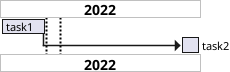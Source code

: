 {
  "sha1": "nejv5vhclmba5mq64ptwpf0n7qdbau3",
  "insertion": {
    "when": "2024-06-04T17:28:38.510Z",
    "url": "https://forum.plantuml.net/17187/verticals-separators-gantt-chart-appear-certain-conditions?show=18171#c18171",
    "user": "plantuml@gmail.com"
  }
}
@startgantt
Project starts 2022-12-01
projectscale yearly zoom 25

[task1] lasts 1 week
[task2] starts 20 days after [task1]'s end and lasts 3 days

Separator just at [task1]'s end
Separator just 2 days after [task1]'s end

@endgantt
